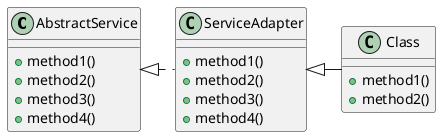 @startuml

class AbstractService{
+method1()
+method2()
+method3()
+method4()
}

class ServiceAdapter{
+method1()
+method2()
+method3()
+method4()
}

class Class{
+method1()
+method2()
}

AbstractService <|.right. ServiceAdapter
ServiceAdapter<|-right- Class
@enduml